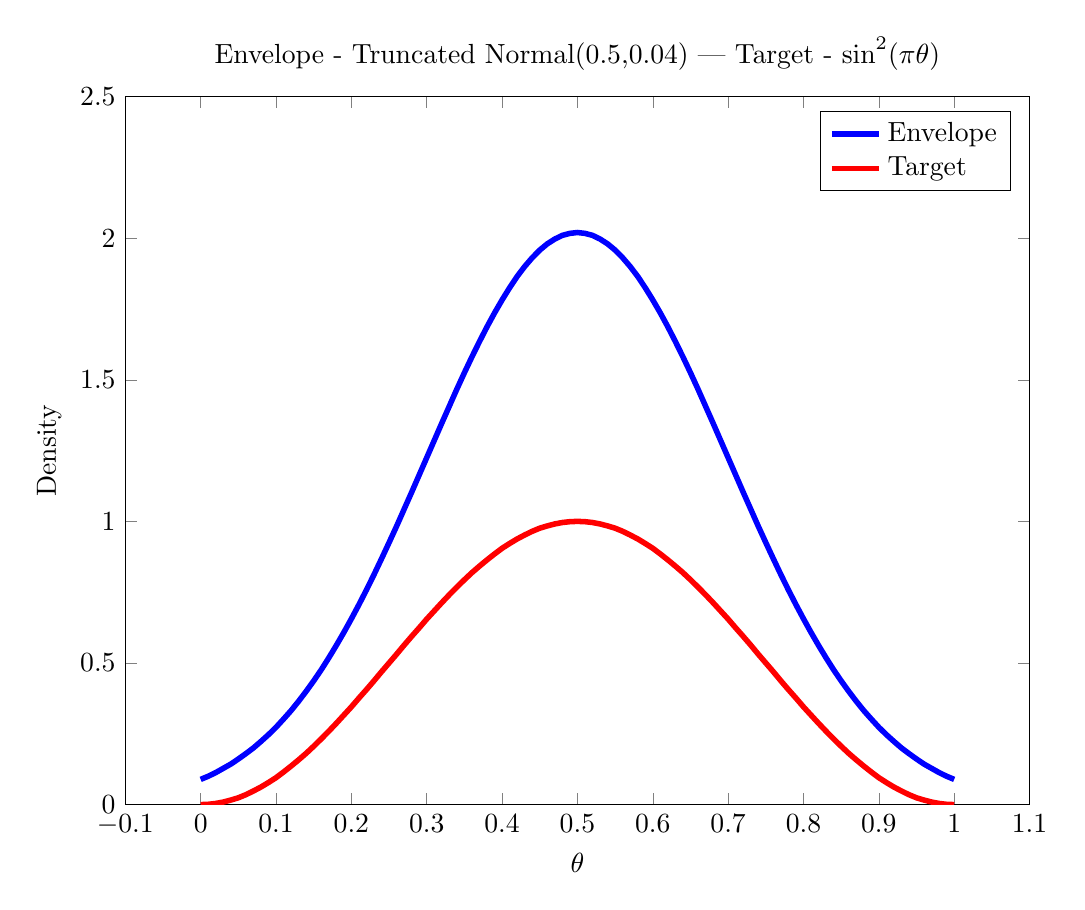 % This file was created by matlab2tikz v0.4.2.
% Copyright (c) 2008--2013, Nico Schlömer <nico.schloemer@gmail.com>
% All rights reserved.
% 
% 
% 
\begin{tikzpicture}

\begin{axis}[%
width=4.521in,
height=3.54in,
scale only axis,
xmin=-0.1,
xmax=1.1,
xlabel={$\theta$},
ymin=0,
ymax=2.5,
ylabel={Density},
title={$\text{Envelope - Truncated Normal(0.5,0.04) | Target - sin}^\text{2}\text{(}\pi\theta\text{)}$},
legend style={draw=black,fill=white,legend cell align=left}
]
\addplot [
color=blue,
solid,
line width=2.0pt
]
table[row sep=crcr]{
0 0.089\\
0.01 0.1\\
0.02 0.113\\
0.03 0.128\\
0.04 0.143\\
0.05 0.161\\
0.06 0.18\\
0.07 0.2\\
0.08 0.223\\
0.09 0.247\\
0.1 0.273\\
0.11 0.302\\
0.12 0.332\\
0.13 0.365\\
0.14 0.4\\
0.15 0.437\\
0.16 0.476\\
0.17 0.518\\
0.18 0.562\\
0.19 0.608\\
0.2 0.656\\
0.21 0.706\\
0.22 0.758\\
0.23 0.812\\
0.24 0.868\\
0.25 0.925\\
0.26 0.983\\
0.27 1.043\\
0.28 1.103\\
0.29 1.164\\
0.3 1.225\\
0.31 1.286\\
0.32 1.347\\
0.33 1.407\\
0.34 1.467\\
0.35 1.525\\
0.36 1.581\\
0.37 1.635\\
0.38 1.687\\
0.39 1.736\\
0.4 1.782\\
0.41 1.825\\
0.42 1.865\\
0.43 1.9\\
0.44 1.931\\
0.45 1.958\\
0.46 1.98\\
0.47 1.997\\
0.48 2.01\\
0.49 2.017\\
0.5 2.02\\
0.51 2.017\\
0.52 2.01\\
0.53 1.997\\
0.54 1.98\\
0.55 1.958\\
0.56 1.931\\
0.57 1.9\\
0.58 1.865\\
0.59 1.825\\
0.6 1.782\\
0.61 1.736\\
0.62 1.687\\
0.63 1.635\\
0.64 1.581\\
0.65 1.525\\
0.66 1.467\\
0.67 1.407\\
0.68 1.347\\
0.69 1.286\\
0.7 1.225\\
0.71 1.164\\
0.72 1.103\\
0.73 1.043\\
0.74 0.983\\
0.75 0.925\\
0.76 0.868\\
0.77 0.812\\
0.78 0.758\\
0.79 0.706\\
0.8 0.656\\
0.81 0.608\\
0.82 0.562\\
0.83 0.518\\
0.84 0.476\\
0.85 0.437\\
0.86 0.4\\
0.87 0.365\\
0.88 0.332\\
0.89 0.302\\
0.9 0.273\\
0.91 0.247\\
0.92 0.223\\
0.93 0.2\\
0.94 0.18\\
0.95 0.161\\
0.96 0.143\\
0.97 0.128\\
0.98 0.113\\
0.99 0.1\\
1 0.089\\
};
\addlegendentry{Envelope};

\addplot [
color=red,
solid,
line width=2.0pt
]
table[row sep=crcr]{
0 0\\
0.01 0.001\\
0.02 0.004\\
0.03 0.009\\
0.04 0.016\\
0.05 0.024\\
0.06 0.035\\
0.07 0.048\\
0.08 0.062\\
0.09 0.078\\
0.1 0.095\\
0.11 0.115\\
0.12 0.136\\
0.13 0.158\\
0.14 0.181\\
0.15 0.206\\
0.16 0.232\\
0.17 0.259\\
0.18 0.287\\
0.19 0.316\\
0.2 0.345\\
0.21 0.376\\
0.22 0.406\\
0.23 0.437\\
0.24 0.469\\
0.25 0.5\\
0.26 0.531\\
0.27 0.563\\
0.28 0.594\\
0.29 0.624\\
0.3 0.655\\
0.31 0.684\\
0.32 0.713\\
0.33 0.741\\
0.34 0.768\\
0.35 0.794\\
0.36 0.819\\
0.37 0.842\\
0.38 0.864\\
0.39 0.885\\
0.4 0.905\\
0.41 0.922\\
0.42 0.938\\
0.43 0.952\\
0.44 0.965\\
0.45 0.976\\
0.46 0.984\\
0.47 0.991\\
0.48 0.996\\
0.49 0.999\\
0.5 1\\
0.51 0.999\\
0.52 0.996\\
0.53 0.991\\
0.54 0.984\\
0.55 0.976\\
0.56 0.965\\
0.57 0.952\\
0.58 0.938\\
0.59 0.922\\
0.6 0.905\\
0.61 0.885\\
0.62 0.864\\
0.63 0.842\\
0.64 0.819\\
0.65 0.794\\
0.66 0.768\\
0.67 0.741\\
0.68 0.713\\
0.69 0.684\\
0.7 0.655\\
0.71 0.624\\
0.72 0.594\\
0.73 0.563\\
0.74 0.531\\
0.75 0.5\\
0.76 0.469\\
0.77 0.437\\
0.78 0.406\\
0.79 0.376\\
0.8 0.345\\
0.81 0.316\\
0.82 0.287\\
0.83 0.259\\
0.84 0.232\\
0.85 0.206\\
0.86 0.181\\
0.87 0.158\\
0.88 0.136\\
0.89 0.115\\
0.9 0.095\\
0.91 0.078\\
0.92 0.062\\
0.93 0.048\\
0.94 0.035\\
0.95 0.024\\
0.96 0.016\\
0.97 0.009\\
0.98 0.004\\
0.99 0.001\\
1 1.5e-32\\
};
\addlegendentry{Target};

\end{axis}
\end{tikzpicture}%